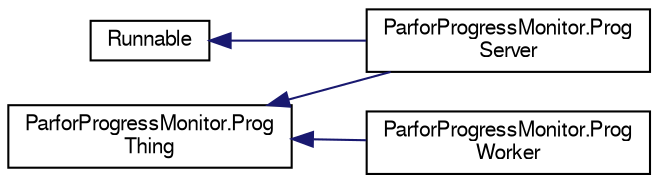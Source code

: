 digraph "Graphical Class Hierarchy"
{
 // LATEX_PDF_SIZE
  edge [fontname="FreeSans",fontsize="10",labelfontname="FreeSans",labelfontsize="10"];
  node [fontname="FreeSans",fontsize="10",shape=record];
  rankdir="LR";
  Node3 [label="ParforProgressMonitor.Prog\lThing",height=0.2,width=0.4,color="black", fillcolor="white", style="filled",URL="$interface_parfor_progress_monitor_1_1_prog_thing.html",tooltip="Common interface exposed by both objects."];
  Node3 -> Node1 [dir="back",color="midnightblue",fontsize="10",style="solid",fontname="FreeSans"];
  Node1 [label="ParforProgressMonitor.Prog\lServer",height=0.2,width=0.4,color="black", fillcolor="white", style="filled",URL="$class_parfor_progress_monitor_1_1_prog_server.html",tooltip="The client-side object which pops up a window with a JProgressBar."];
  Node3 -> Node4 [dir="back",color="midnightblue",fontsize="10",style="solid",fontname="FreeSans"];
  Node4 [label="ParforProgressMonitor.Prog\lWorker",height=0.2,width=0.4,color="black", fillcolor="white", style="filled",URL="$class_parfor_progress_monitor_1_1_prog_worker.html",tooltip="The worker-side object."];
  Node0 [label="Runnable",height=0.2,width=0.4,color="black", fillcolor="white", style="filled",URL="$class_runnable.html",tooltip=" "];
  Node0 -> Node1 [dir="back",color="midnightblue",fontsize="10",style="solid",fontname="FreeSans"];
}
